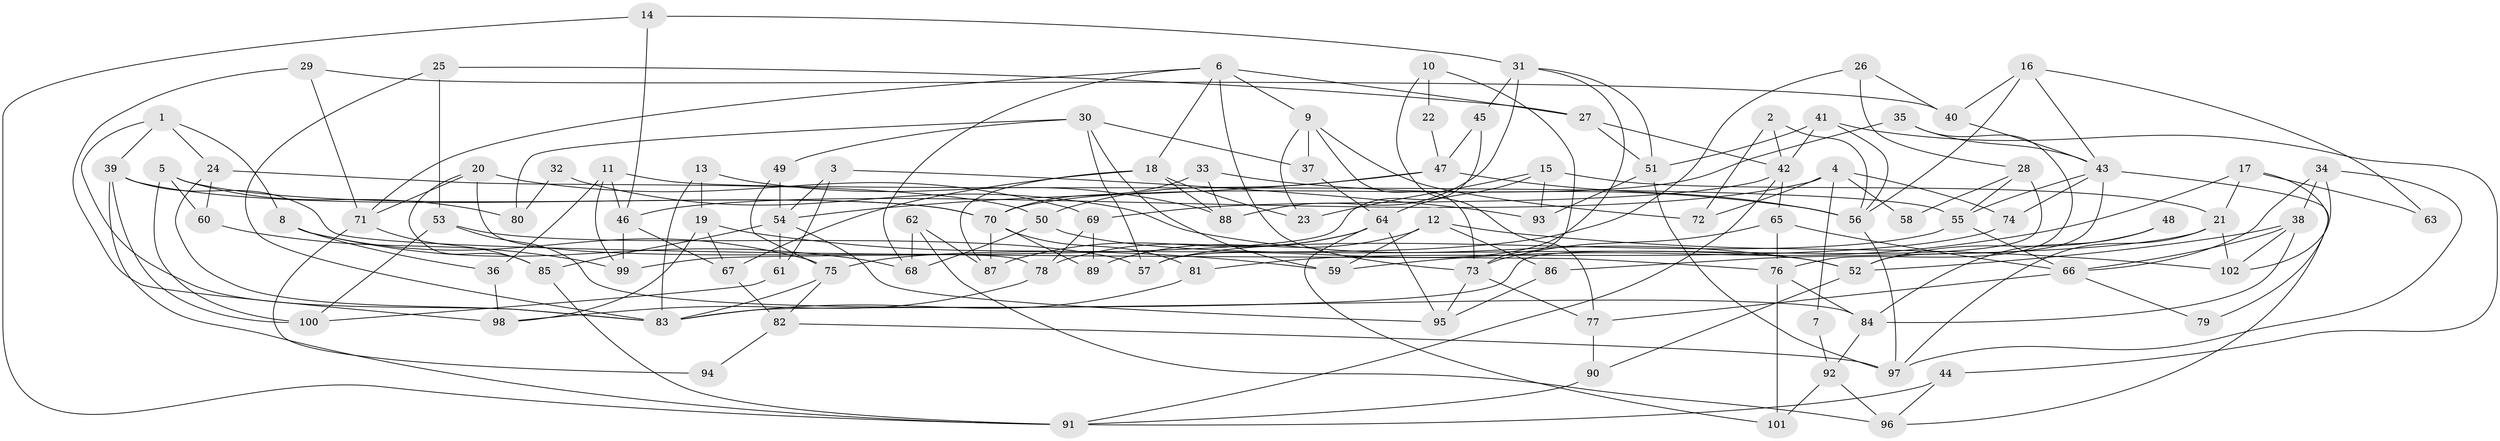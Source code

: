// Generated by graph-tools (version 1.1) at 2025/14/03/09/25 04:14:49]
// undirected, 102 vertices, 204 edges
graph export_dot {
graph [start="1"]
  node [color=gray90,style=filled];
  1;
  2;
  3;
  4;
  5;
  6;
  7;
  8;
  9;
  10;
  11;
  12;
  13;
  14;
  15;
  16;
  17;
  18;
  19;
  20;
  21;
  22;
  23;
  24;
  25;
  26;
  27;
  28;
  29;
  30;
  31;
  32;
  33;
  34;
  35;
  36;
  37;
  38;
  39;
  40;
  41;
  42;
  43;
  44;
  45;
  46;
  47;
  48;
  49;
  50;
  51;
  52;
  53;
  54;
  55;
  56;
  57;
  58;
  59;
  60;
  61;
  62;
  63;
  64;
  65;
  66;
  67;
  68;
  69;
  70;
  71;
  72;
  73;
  74;
  75;
  76;
  77;
  78;
  79;
  80;
  81;
  82;
  83;
  84;
  85;
  86;
  87;
  88;
  89;
  90;
  91;
  92;
  93;
  94;
  95;
  96;
  97;
  98;
  99;
  100;
  101;
  102;
  1 -- 83;
  1 -- 39;
  1 -- 8;
  1 -- 24;
  2 -- 42;
  2 -- 56;
  2 -- 72;
  3 -- 93;
  3 -- 61;
  3 -- 54;
  4 -- 74;
  4 -- 46;
  4 -- 7;
  4 -- 58;
  4 -- 72;
  5 -- 70;
  5 -- 100;
  5 -- 60;
  5 -- 80;
  6 -- 73;
  6 -- 9;
  6 -- 18;
  6 -- 27;
  6 -- 68;
  6 -- 71;
  7 -- 92;
  8 -- 68;
  8 -- 36;
  8 -- 75;
  9 -- 73;
  9 -- 72;
  9 -- 23;
  9 -- 37;
  10 -- 73;
  10 -- 77;
  10 -- 22;
  11 -- 55;
  11 -- 46;
  11 -- 36;
  11 -- 99;
  12 -- 102;
  12 -- 89;
  12 -- 59;
  12 -- 86;
  13 -- 83;
  13 -- 19;
  13 -- 88;
  14 -- 31;
  14 -- 91;
  14 -- 46;
  15 -- 21;
  15 -- 64;
  15 -- 23;
  15 -- 93;
  16 -- 56;
  16 -- 40;
  16 -- 43;
  16 -- 63;
  17 -- 59;
  17 -- 21;
  17 -- 63;
  17 -- 79;
  18 -- 23;
  18 -- 67;
  18 -- 87;
  18 -- 88;
  19 -- 67;
  19 -- 98;
  19 -- 59;
  20 -- 71;
  20 -- 85;
  20 -- 69;
  20 -- 78;
  21 -- 97;
  21 -- 86;
  21 -- 102;
  22 -- 47;
  24 -- 60;
  24 -- 50;
  24 -- 83;
  25 -- 27;
  25 -- 83;
  25 -- 53;
  26 -- 75;
  26 -- 40;
  26 -- 28;
  27 -- 51;
  27 -- 42;
  28 -- 55;
  28 -- 58;
  28 -- 83;
  29 -- 98;
  29 -- 71;
  29 -- 40;
  30 -- 57;
  30 -- 59;
  30 -- 37;
  30 -- 49;
  30 -- 80;
  31 -- 88;
  31 -- 51;
  31 -- 45;
  31 -- 57;
  32 -- 80;
  32 -- 52;
  33 -- 70;
  33 -- 88;
  33 -- 56;
  34 -- 38;
  34 -- 102;
  34 -- 66;
  34 -- 97;
  35 -- 43;
  35 -- 76;
  35 -- 70;
  36 -- 98;
  37 -- 64;
  38 -- 84;
  38 -- 66;
  38 -- 52;
  38 -- 102;
  39 -- 91;
  39 -- 76;
  39 -- 70;
  39 -- 100;
  40 -- 43;
  41 -- 56;
  41 -- 42;
  41 -- 44;
  41 -- 51;
  42 -- 69;
  42 -- 65;
  42 -- 91;
  43 -- 52;
  43 -- 55;
  43 -- 74;
  43 -- 96;
  44 -- 96;
  44 -- 91;
  45 -- 99;
  45 -- 47;
  46 -- 67;
  46 -- 99;
  47 -- 54;
  47 -- 50;
  47 -- 56;
  48 -- 52;
  48 -- 84;
  49 -- 75;
  49 -- 54;
  50 -- 52;
  50 -- 68;
  51 -- 97;
  51 -- 93;
  52 -- 90;
  53 -- 57;
  53 -- 84;
  53 -- 100;
  54 -- 61;
  54 -- 85;
  54 -- 95;
  55 -- 66;
  55 -- 57;
  56 -- 97;
  60 -- 99;
  61 -- 100;
  62 -- 68;
  62 -- 87;
  62 -- 96;
  64 -- 87;
  64 -- 78;
  64 -- 95;
  64 -- 101;
  65 -- 73;
  65 -- 66;
  65 -- 76;
  66 -- 77;
  66 -- 79;
  67 -- 82;
  69 -- 78;
  69 -- 89;
  70 -- 81;
  70 -- 87;
  70 -- 89;
  71 -- 85;
  71 -- 94;
  73 -- 95;
  73 -- 77;
  74 -- 81;
  75 -- 83;
  75 -- 82;
  76 -- 84;
  76 -- 101;
  77 -- 90;
  78 -- 98;
  81 -- 83;
  82 -- 97;
  82 -- 94;
  84 -- 92;
  85 -- 91;
  86 -- 95;
  90 -- 91;
  92 -- 96;
  92 -- 101;
}
